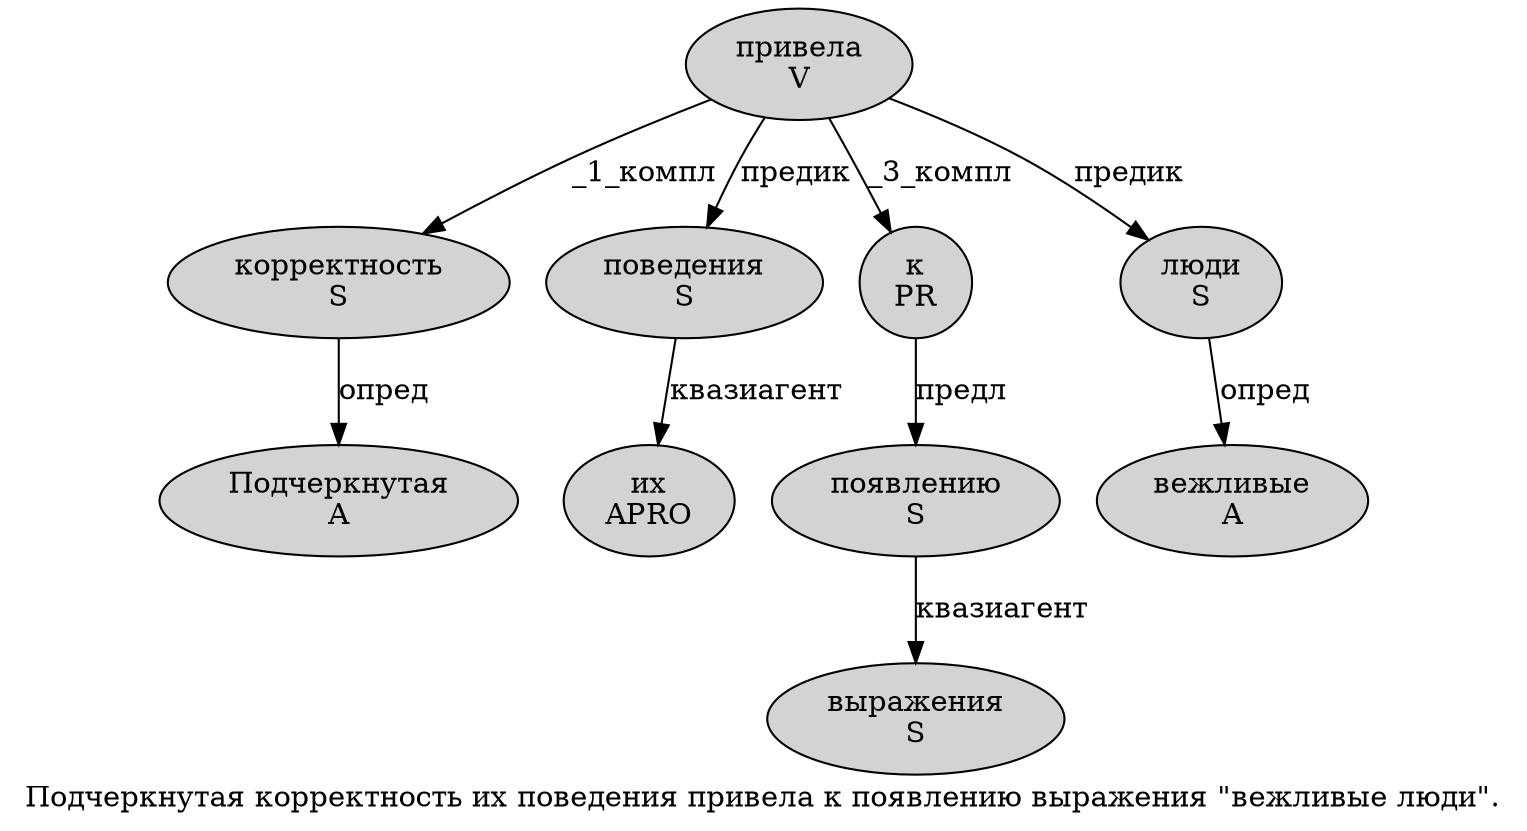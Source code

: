digraph SENTENCE_10 {
	graph [label="Подчеркнутая корректность их поведения привела к появлению выражения \"вежливые люди\"."]
	node [style=filled]
		0 [label="Подчеркнутая
A" color="" fillcolor=lightgray penwidth=1 shape=ellipse]
		1 [label="корректность
S" color="" fillcolor=lightgray penwidth=1 shape=ellipse]
		2 [label="их
APRO" color="" fillcolor=lightgray penwidth=1 shape=ellipse]
		3 [label="поведения
S" color="" fillcolor=lightgray penwidth=1 shape=ellipse]
		4 [label="привела
V" color="" fillcolor=lightgray penwidth=1 shape=ellipse]
		5 [label="к
PR" color="" fillcolor=lightgray penwidth=1 shape=ellipse]
		6 [label="появлению
S" color="" fillcolor=lightgray penwidth=1 shape=ellipse]
		7 [label="выражения
S" color="" fillcolor=lightgray penwidth=1 shape=ellipse]
		9 [label="вежливые
A" color="" fillcolor=lightgray penwidth=1 shape=ellipse]
		10 [label="люди
S" color="" fillcolor=lightgray penwidth=1 shape=ellipse]
			6 -> 7 [label="квазиагент"]
			4 -> 1 [label="_1_компл"]
			4 -> 3 [label="предик"]
			4 -> 5 [label="_3_компл"]
			4 -> 10 [label="предик"]
			3 -> 2 [label="квазиагент"]
			10 -> 9 [label="опред"]
			5 -> 6 [label="предл"]
			1 -> 0 [label="опред"]
}